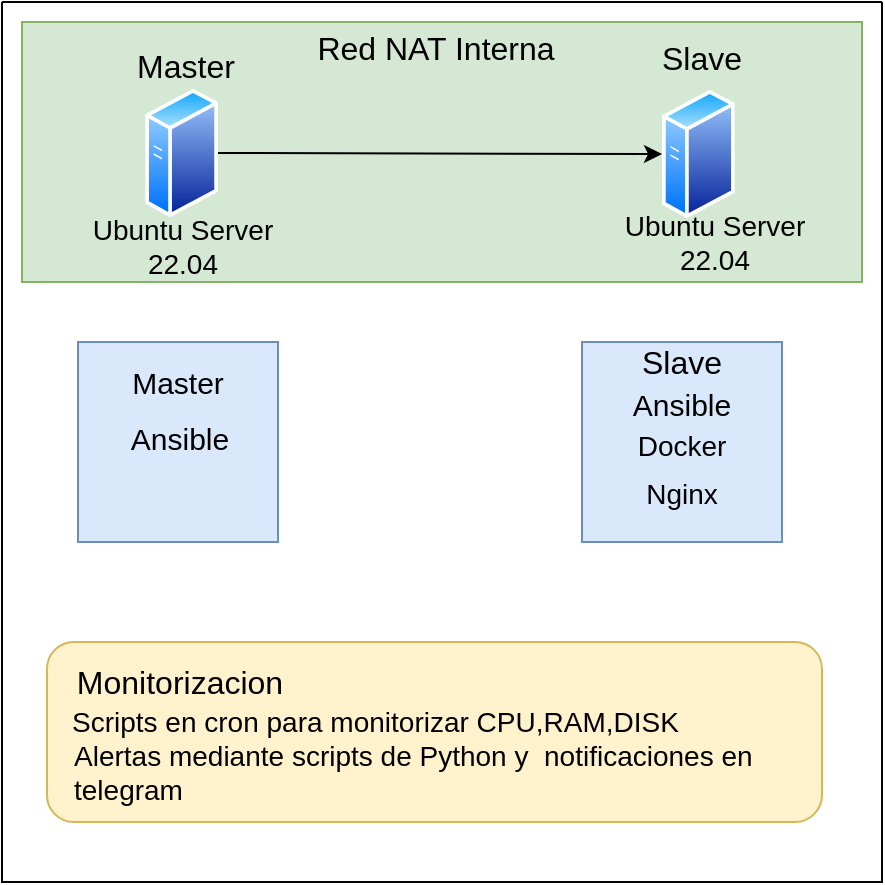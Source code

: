 <mxfile version="21.2.3" type="device">
  <diagram name="Página-1" id="g9y7OFc0SlW-h0Sp7nwA">
    <mxGraphModel dx="1304" dy="704" grid="1" gridSize="10" guides="1" tooltips="1" connect="1" arrows="1" fold="1" page="1" pageScale="1" pageWidth="827" pageHeight="1169" math="0" shadow="0">
      <root>
        <mxCell id="0" />
        <mxCell id="1" parent="0" />
        <mxCell id="OiDhf2oz0HeLRmlVTqJ--1" value="" style="swimlane;startSize=0;align=center;" vertex="1" parent="1">
          <mxGeometry x="240" y="200" width="440" height="440" as="geometry">
            <mxRectangle x="240" y="200" width="50" height="40" as="alternateBounds" />
          </mxGeometry>
        </mxCell>
        <mxCell id="OiDhf2oz0HeLRmlVTqJ--45" value="" style="whiteSpace=wrap;html=1;aspect=fixed;fillColor=#dae8fc;strokeColor=#6c8ebf;" vertex="1" parent="OiDhf2oz0HeLRmlVTqJ--1">
          <mxGeometry x="290" y="170" width="100" height="100" as="geometry" />
        </mxCell>
        <mxCell id="OiDhf2oz0HeLRmlVTqJ--22" value="" style="rounded=0;whiteSpace=wrap;html=1;fillColor=#d5e8d4;strokeColor=#82b366;" vertex="1" parent="OiDhf2oz0HeLRmlVTqJ--1">
          <mxGeometry x="10" y="10" width="420" height="130" as="geometry" />
        </mxCell>
        <mxCell id="OiDhf2oz0HeLRmlVTqJ--5" value="" style="endArrow=classic;html=1;rounded=0;exitX=1;exitY=0.5;exitDx=0;exitDy=0;entryX=0;entryY=0.5;entryDx=0;entryDy=0;" edge="1" parent="OiDhf2oz0HeLRmlVTqJ--1" source="OiDhf2oz0HeLRmlVTqJ--31" target="OiDhf2oz0HeLRmlVTqJ--47">
          <mxGeometry width="50" height="50" relative="1" as="geometry">
            <mxPoint x="160" y="61.5" as="sourcePoint" />
            <mxPoint x="255" y="62.5" as="targetPoint" />
          </mxGeometry>
        </mxCell>
        <mxCell id="OiDhf2oz0HeLRmlVTqJ--10" value="" style="whiteSpace=wrap;html=1;aspect=fixed;fillColor=#dae8fc;strokeColor=#6c8ebf;" vertex="1" parent="OiDhf2oz0HeLRmlVTqJ--1">
          <mxGeometry x="38" y="170" width="100" height="100" as="geometry" />
        </mxCell>
        <mxCell id="OiDhf2oz0HeLRmlVTqJ--17" value="" style="rounded=1;whiteSpace=wrap;html=1;fillColor=#fff2cc;strokeColor=#d6b656;" vertex="1" parent="OiDhf2oz0HeLRmlVTqJ--1">
          <mxGeometry x="22.48" y="320" width="387.52" height="90" as="geometry" />
        </mxCell>
        <mxCell id="OiDhf2oz0HeLRmlVTqJ--18" value="Monitorizacion" style="text;strokeColor=none;align=center;fillColor=none;html=1;verticalAlign=middle;whiteSpace=wrap;rounded=0;fontSize=16;" vertex="1" parent="OiDhf2oz0HeLRmlVTqJ--1">
          <mxGeometry x="48.6" y="330" width="80" height="20" as="geometry" />
        </mxCell>
        <mxCell id="OiDhf2oz0HeLRmlVTqJ--20" value="Scripts en cron para monitorizar CPU,RAM,DISK" style="text;strokeColor=none;align=left;fillColor=none;html=1;verticalAlign=middle;whiteSpace=wrap;rounded=0;fontSize=14;" vertex="1" parent="OiDhf2oz0HeLRmlVTqJ--1">
          <mxGeometry x="33.48" y="350" width="356.52" height="20" as="geometry" />
        </mxCell>
        <mxCell id="OiDhf2oz0HeLRmlVTqJ--27" value="Docker" style="text;strokeColor=none;align=center;fillColor=none;html=1;verticalAlign=middle;whiteSpace=wrap;rounded=0;fontSize=14;" vertex="1" parent="OiDhf2oz0HeLRmlVTqJ--1">
          <mxGeometry x="320" y="212.4" width="40" height="20" as="geometry" />
        </mxCell>
        <mxCell id="OiDhf2oz0HeLRmlVTqJ--29" value="Nginx" style="text;strokeColor=none;align=center;fillColor=none;html=1;verticalAlign=middle;whiteSpace=wrap;rounded=0;fontSize=14;" vertex="1" parent="OiDhf2oz0HeLRmlVTqJ--1">
          <mxGeometry x="320" y="236.4" width="40" height="20" as="geometry" />
        </mxCell>
        <mxCell id="OiDhf2oz0HeLRmlVTqJ--31" value="" style="image;aspect=fixed;perimeter=ellipsePerimeter;html=1;align=center;shadow=0;dashed=0;spacingTop=3;image=img/lib/active_directory/generic_server.svg;fontSize=13;" vertex="1" parent="OiDhf2oz0HeLRmlVTqJ--1">
          <mxGeometry x="71.6" y="43" width="36.4" height="65" as="geometry" />
        </mxCell>
        <mxCell id="OiDhf2oz0HeLRmlVTqJ--34" value="Ansible" style="text;strokeColor=none;align=center;fillColor=none;html=1;verticalAlign=middle;whiteSpace=wrap;rounded=0;fontSize=15;" vertex="1" parent="OiDhf2oz0HeLRmlVTqJ--1">
          <mxGeometry x="320" y="191" width="40" height="20" as="geometry" />
        </mxCell>
        <mxCell id="OiDhf2oz0HeLRmlVTqJ--36" value="Alertas mediante scripts de Python y&amp;nbsp; notificaciones en telegram" style="text;strokeColor=none;align=left;fillColor=none;html=1;verticalAlign=middle;whiteSpace=wrap;rounded=0;fontSize=14;" vertex="1" parent="OiDhf2oz0HeLRmlVTqJ--1">
          <mxGeometry x="34.48" y="375" width="355.52" height="20" as="geometry" />
        </mxCell>
        <mxCell id="OiDhf2oz0HeLRmlVTqJ--26" value="Slave" style="text;strokeColor=none;align=center;fillColor=none;html=1;verticalAlign=middle;whiteSpace=wrap;rounded=0;fontSize=16;" vertex="1" parent="OiDhf2oz0HeLRmlVTqJ--1">
          <mxGeometry x="320" y="170" width="40" height="20" as="geometry" />
        </mxCell>
        <mxCell id="OiDhf2oz0HeLRmlVTqJ--25" value="Master" style="text;strokeColor=none;align=center;fillColor=none;html=1;verticalAlign=middle;whiteSpace=wrap;rounded=0;fontSize=15;" vertex="1" parent="OiDhf2oz0HeLRmlVTqJ--1">
          <mxGeometry x="68.0" y="180" width="40" height="20" as="geometry" />
        </mxCell>
        <mxCell id="OiDhf2oz0HeLRmlVTqJ--38" value="Ansible" style="text;strokeColor=none;align=center;fillColor=none;html=1;verticalAlign=middle;whiteSpace=wrap;rounded=0;fontSize=15;" vertex="1" parent="OiDhf2oz0HeLRmlVTqJ--1">
          <mxGeometry x="69.0" y="208.4" width="40" height="20" as="geometry" />
        </mxCell>
        <mxCell id="OiDhf2oz0HeLRmlVTqJ--47" value="" style="image;aspect=fixed;perimeter=ellipsePerimeter;html=1;align=center;shadow=0;dashed=0;spacingTop=3;image=img/lib/active_directory/generic_server.svg;fontSize=13;" vertex="1" parent="OiDhf2oz0HeLRmlVTqJ--1">
          <mxGeometry x="330" y="43.5" width="36.4" height="65" as="geometry" />
        </mxCell>
        <mxCell id="OiDhf2oz0HeLRmlVTqJ--39" value="Ubuntu Server 22.04" style="text;strokeColor=none;align=center;fillColor=none;html=1;verticalAlign=middle;whiteSpace=wrap;rounded=0;fontSize=14;" vertex="1" parent="OiDhf2oz0HeLRmlVTqJ--1">
          <mxGeometry x="310" y="110" width="93.04" height="20" as="geometry" />
        </mxCell>
        <mxCell id="OiDhf2oz0HeLRmlVTqJ--9" value="Slave" style="text;strokeColor=none;align=center;fillColor=none;html=1;verticalAlign=middle;whiteSpace=wrap;rounded=0;fontSize=16;" vertex="1" parent="OiDhf2oz0HeLRmlVTqJ--1">
          <mxGeometry x="330" y="18" width="40" height="20" as="geometry" />
        </mxCell>
        <mxCell id="OiDhf2oz0HeLRmlVTqJ--48" value="Ubuntu Server 22.04" style="text;strokeColor=none;align=center;fillColor=none;html=1;verticalAlign=middle;whiteSpace=wrap;rounded=0;fontSize=14;" vertex="1" parent="OiDhf2oz0HeLRmlVTqJ--1">
          <mxGeometry x="44.0" y="112" width="93.04" height="20" as="geometry" />
        </mxCell>
        <mxCell id="OiDhf2oz0HeLRmlVTqJ--6" value="Master" style="text;strokeColor=none;align=center;fillColor=none;html=1;verticalAlign=middle;whiteSpace=wrap;rounded=0;fontSize=16;" vertex="1" parent="1">
          <mxGeometry x="311.6" y="221.5" width="40" height="20" as="geometry" />
        </mxCell>
        <mxCell id="OiDhf2oz0HeLRmlVTqJ--23" value="Red NAT Interna" style="text;strokeColor=none;align=center;fillColor=none;html=1;verticalAlign=middle;whiteSpace=wrap;rounded=0;fontSize=16;fontStyle=0" vertex="1" parent="1">
          <mxGeometry x="389" y="218" width="136" height="10" as="geometry" />
        </mxCell>
      </root>
    </mxGraphModel>
  </diagram>
</mxfile>
